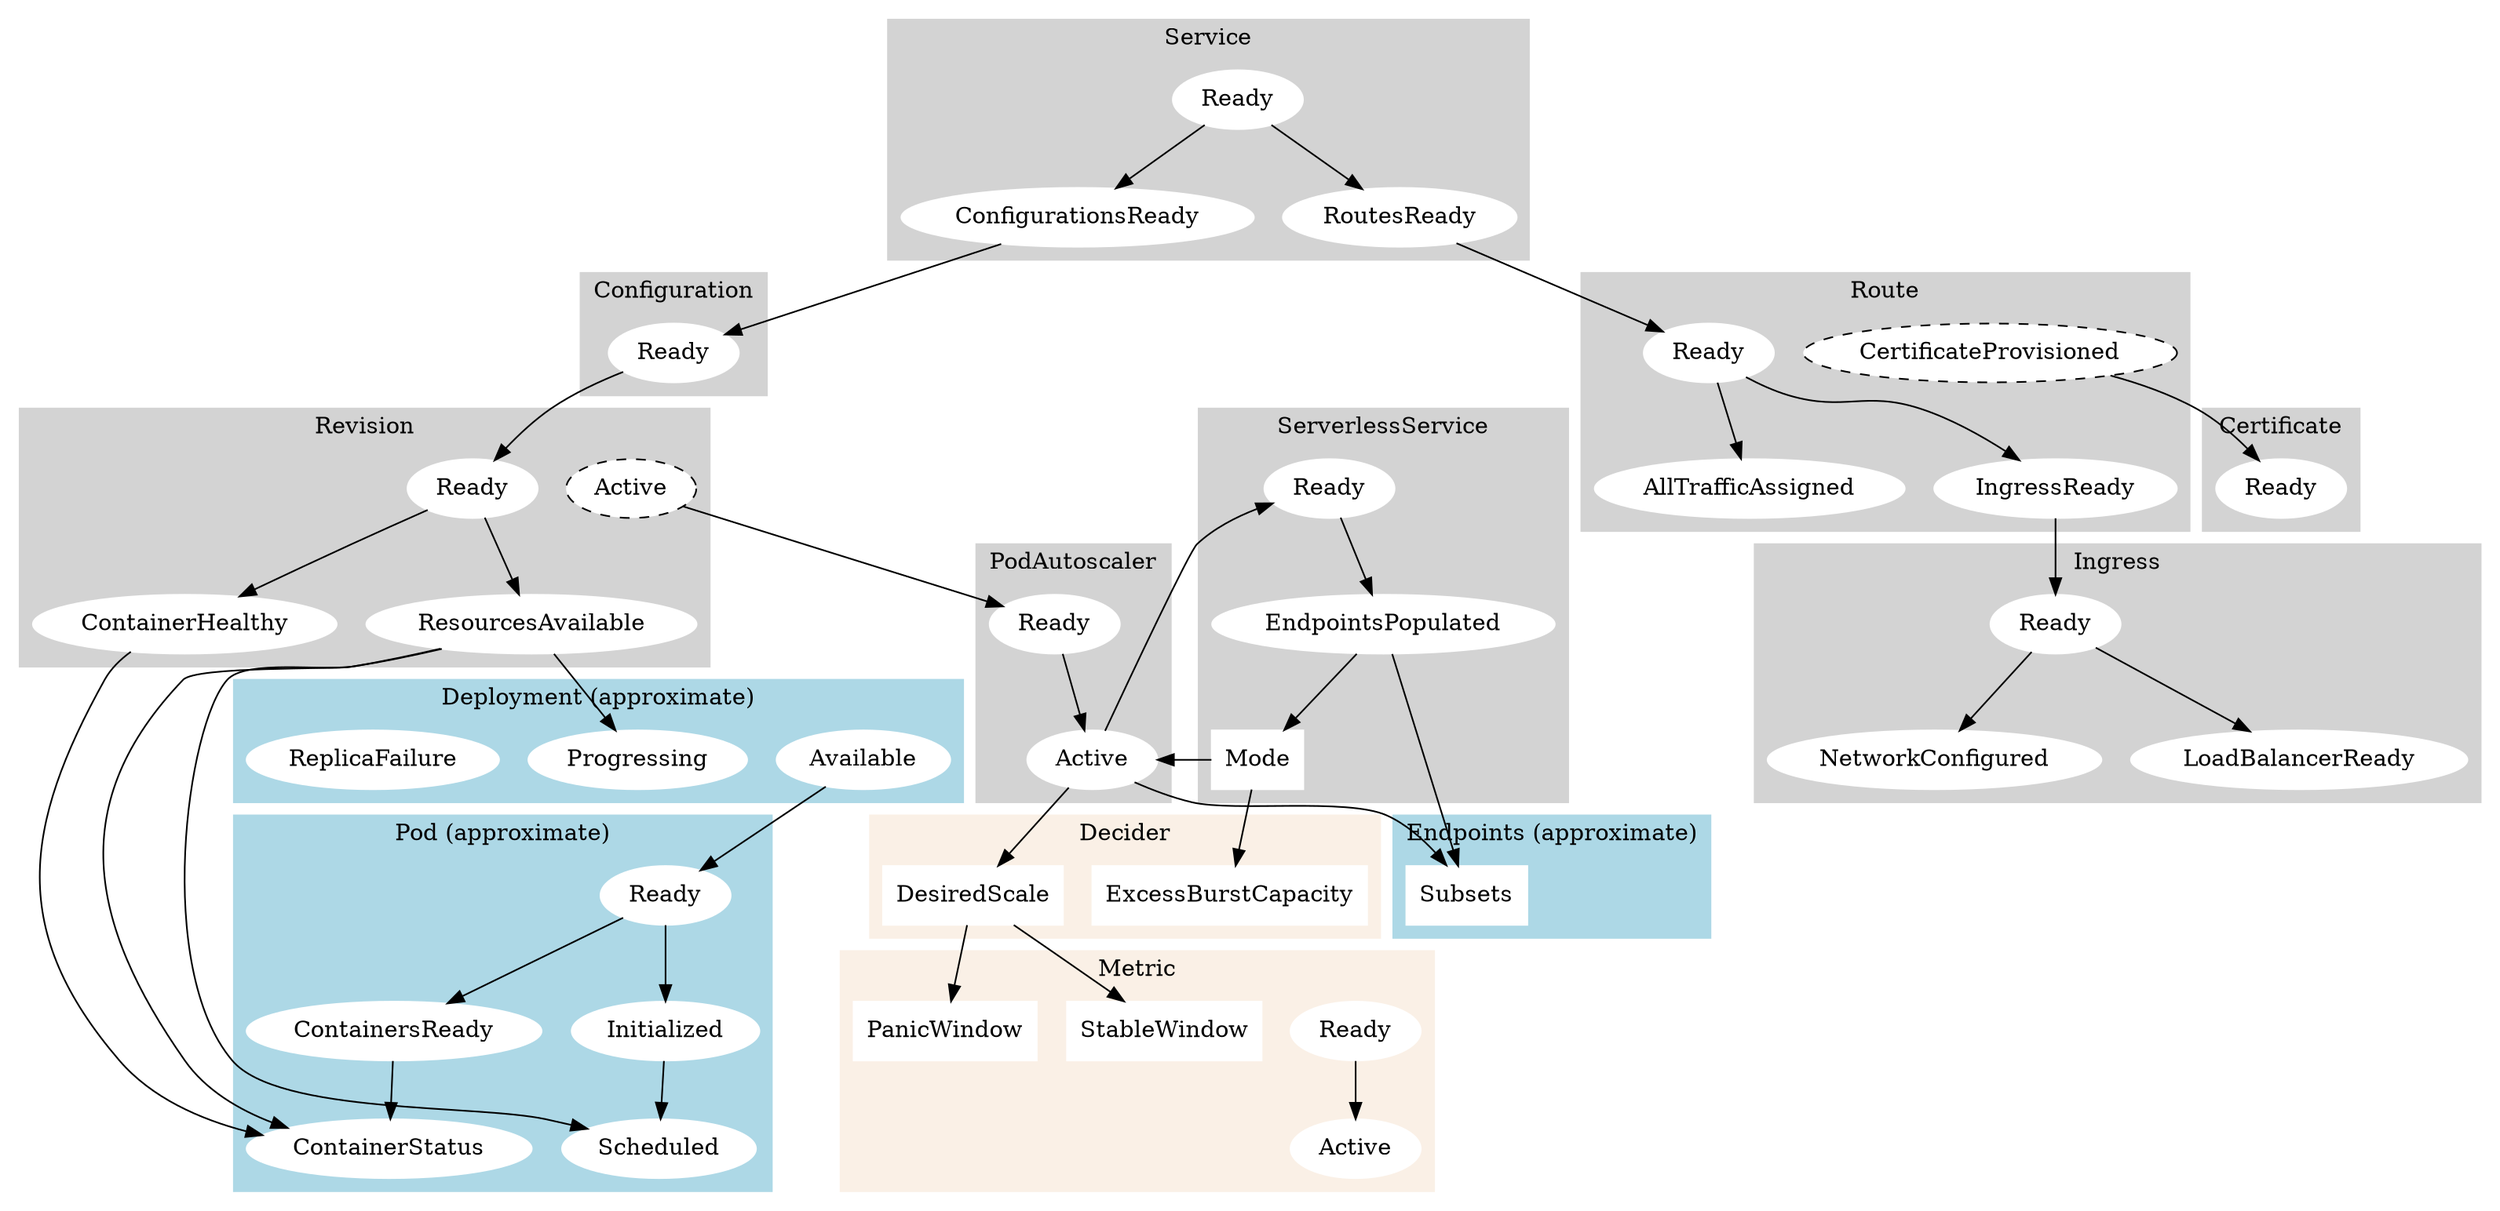 digraph lifecycle {
  graph [style=filled,color=lightgrey]
  node [style=filled,color=white];

  subgraph cluster_service {
    label = "Service";
    href="https://godoc.org/github.com/knative/serving/pkg/apis/serving/v1alpha1#ServiceStatus"

    ServiceConditionReady [label=Ready, href="https://godoc.org/github.com/knative/serving/pkg/apis/serving/v1alpha1#ServiceConditionReady"]
    ServiceConditionConfigurationsReady [label=ConfigurationsReady, href="https://godoc.org/github.com/knative/serving/pkg/apis/serving/v1alpha1#ServiceConditionConfigurationsReady"]
    ServiceConditionRoutesReady [label=RoutesReady, href="https://godoc.org/github.com/knative/serving/pkg/apis/serving/v1alpha1#ServiceConditionRoutesReady"]

    ServiceConditionReady -> ServiceConditionConfigurationsReady
    ServiceConditionReady -> ServiceConditionRoutesReady
  }

  subgraph cluster_route {
    label = "Route";
    href="https://godoc.org/github.com/knative/serving/pkg/apis/serving/v1alpha1#RouteStatus"

    RouteConditionReady [label=Ready, href="https://godoc.org/github.com/knative/serving/pkg/apis/serving/v1alpha1#RouteConditionReady"]
    RouteConditionAllTrafficAssigned [label=AllTrafficAssigned, href="https://godoc.org/github.com/knative/serving/pkg/apis/serving/v1alpha1#RouteConditionAllTrafficAssigned"]
    RouteConditionIngressReady [label=IngressReady, href="https://godoc.org/github.com/knative/serving/pkg/apis/serving/v1alpha1#RouteConditionIngressReady"]
    RouteConditionCertificateProvisioned [label=CertificateProvisioned,style="filled,dashed",fillcolor=white,color=black, href="https://godoc.org/github.com/knative/serving/pkg/apis/serving/v1alpha1#RouteConditionCertificateProvisioned"]

    RouteConditionReady -> RouteConditionAllTrafficAssigned
    RouteConditionReady -> RouteConditionIngressReady
  }

  subgraph cluster_configuration {
    label = "Configuration";
    href="https://godoc.org/github.com/knative/serving/pkg/apis/serving/v1alpha1#ConfigurationStatus"

    ConfigurationConditionReady [label=Ready, href="https://godoc.org/github.com/knative/serving/pkg/apis/serving/v1alpha1#ConfigurationConditionReady"]
  }

  subgraph cluster_revision {
    label = "Revision";
    href="https://godoc.org/github.com/knative/serving/pkg/apis/serving/v1alpha1#RevisionStatus"

    RevisionConditionReady [label=Ready, href="https://godoc.org/github.com/knative/serving/pkg/apis/serving/v1alpha1#RevisionConditionReady"]
    RevisionConditionResourcesAvailable [label=ResourcesAvailable, href="https://godoc.org/github.com/knative/serving/pkg/apis/serving/v1alpha1#RevisionConditionResourcesAvailable"]
    RevisionConditionContainerHealthy [label=ContainerHealthy, href="https://godoc.org/github.com/knative/serving/pkg/apis/serving/v1alpha1#RevisionConditionContainerHealthy"]
    RevisionConditionActive [label=Active,style="filled,dashed",fillcolor=white,color=black, href="https://godoc.org/github.com/knative/serving/pkg/apis/serving/v1alpha1#RevisionConditionActive"]

    RevisionConditionReady -> RevisionConditionResourcesAvailable
    RevisionConditionReady -> RevisionConditionContainerHealthy
  }

  subgraph cluster_ingress {
    label = "Ingress";
    href="https://godoc.org/github.com/knative/serving/pkg/apis/networking/v1alpha1#IngressStatus"

    IngressConditionReady [label=Ready, href="https://godoc.org/github.com/knative/serving/pkg/apis/networking/v1alpha1#IngressConditionReady"]
    IngressConditionNetworkConfigured [label=NetworkConfigured, href="https://godoc.org/github.com/knative/serving/pkg/apis/networking/v1alpha1#IngressConditionNetworkConfigured"]
    IngressConditionLoadBalancerReady [label=LoadBalancerReady, href="https://godoc.org/github.com/knative/serving/pkg/apis/networking/v1alpha1#IngressConditionLoadBalancerReady"]

    IngressConditionReady -> IngressConditionNetworkConfigured
    IngressConditionReady -> IngressConditionLoadBalancerReady
  }

  subgraph cluster_certificate {
    label = "Certificate";
    href="https://godoc.org/github.com/knative/serving/pkg/apis/networking/v1alpha1#CertificateStatus"

    CertificateConditionReady [label=Ready, href="https://godoc.org/github.com/knative/serving/pkg/apis/networking/v1alpha1#CertificateConditionReady"]
  }

  subgraph cluster_kpa {
    label = "PodAutoscaler";
    href="https://godoc.org/github.com/knative/serving/pkg/apis/autoscaling/v1alpha1#PodAutoscalerStatus"

    PodAutoscalerConditionReady [label=Ready, href="https://godoc.org/github.com/knative/serving/pkg/apis/autoscaling/v1alpha1#PodAutoscalerConditionReady"]
    PodAutoscalerConditionActive [label=Active, href="https://godoc.org/github.com/knative/serving/pkg/apis/autoscaling/v1alpha1#PodAutoscalerConditionActive"]

    PodAutoscalerConditionReady -> PodAutoscalerConditionActive
  }

  subgraph cluster_decider {
    label = "Decider";
    href="https://godoc.org/github.com/knative/serving/pkg/autoscaler#DeciderStatus"
    style = filled
    color = linen

    DeciderDesiredScale [label=DesiredScale, shape=box, href="https://godoc.org/github.com/knative/serving/pkg/autoscaler#DeciderStatus.DesiredScale"]
    DeciderExcessBurstCapacity [label=ExcessBurstCapacity, shape=box, href="https://godoc.org/github.com/knative/serving/pkg/autoscaler#DeciderStatus.ExcessBurstCapacity"]
  }

  subgraph cluster_metric {
    label = "Metric";
    href="https://godoc.org/github.com/knative/serving/pkg/apis/autoscaling/v1alpha1#MetricStatus"
    style = filled
    color = linen

    MetricConditionReady [label=Ready, href="https://godoc.org/github.com/knative/serving/pkg/apis/autoscaling/v1alpha1#MetricConditionReady"]
    MetricConditionActive [label=Active, href="https://godoc.org/github.com/knative/serving/pkg/apis/autoscaling/v1alpha1#MetricConditionActive"]

    MetricStableWindow [label=StableWindow, shape=box, href="https://godoc.org/github.com/knative/serving/pkg/apis/autoscaling/v1alpha1#MetricStableWindow"]
    MetricPanicWindow [label=PanicWindow, shape=box, href="https://godoc.org/github.com/knative/serving/pkg/apis/autoscaling/v1alpha1#MetricPanicWindow"]

    MetricConditionReady -> MetricConditionActive
  }

  subgraph cluster_sks {
    label = "ServerlessService";
    href="https://godoc.org/github.com/knative/serving/pkg/apis/networking/v1alpha1#ServerlessServiceStatus"

    ServerlessServiceConditionReady [label=Ready, href="https://godoc.org/github.com/knative/serving/pkg/apis/networking/v1alpha1#ServerlessServiceConditionReady"]
    ServerlessServiceConditionEndspointsPopulated [label=EndpointsPopulated, href="https://godoc.org/github.com/knative/serving/pkg/apis/networking/v1alpha1#ServerlessServiceConditionEndspointsPopulated"]
    ServerlessServiceMode [label=Mode, shape=box, href="https://godoc.org/github.com/knative/serving/pkg/apis/networking/v1alpha1#ServerlessServiceSpec.Mode"]

    ServerlessServiceConditionReady -> ServerlessServiceConditionEndspointsPopulated
    ServerlessServiceConditionEndspointsPopulated -> ServerlessServiceMode
  }

  subgraph cluster_pods {
    label = "Pod (approximate)";
    href = "https://godoc.org/k8s.io/api/core/v1#PodStatus"
    style = filled
    color = lightblue
    PodReady [label=Ready, href="https://godoc.org/k8s.io/api/core/v1#PodReady"]
    PodScheduled [label=Scheduled, href="https://godoc.org/k8s.io/api/core/v1#PodScheduled"]
    PodInitialized [label=Initialized, href="https://godoc.org/k8s.io/api/core/v1#PodInitialized"]
    ContainersReady [label=ContainersReady, href="https://godoc.org/k8s.io/api/core/v1#ContainersReady"]
    ContainerStatus [label=ContainerStatus, href="https://godoc.org/k8s.io/api/core/v1#ContainerStatus"]

    PodReady -> ContainersReady
    PodReady -> PodInitialized
    PodInitialized -> PodScheduled

    ContainersReady -> ContainerStatus
  }

  subgraph cluster_deployment {
    label = "Deployment (approximate)";
    href = "https://godoc.org/k8s.io/api/apps/v1#DeploymentStatus"
    style = filled
    color = lightblue

    DeploymentAvailable [label=Available, href="https://godoc.org/k8s.io/api/apps/v1#DeploymentAvailable"]
    DeploymentProgressing [label=Progressing, href="https://godoc.org/k8s.io/api/apps/v1#DeploymentProgressing"]
    DeploymentReplicaFailure [label=ReplicaFailure, href="https://godoc.org/k8s.io/api/apps/v1#DeploymentReplicaFailure"]
  }

  subgraph cluster_endpoints {
    label = "Endpoints (approximate)";
    href = "https://godoc.org/k8s.io/kubernetes/pkg/apis/core#Endpoints"
    style = filled
    color = lightblue

    EndpointsSubsets [label=Subsets, shape=box, href="https://godoc.org/k8s.io/kubernetes/pkg/apis/core#Endpoints.Subsets"]
  }

  ServiceConditionConfigurationsReady -> ConfigurationConditionReady
  ServiceConditionRoutesReady -> RouteConditionReady

  RouteConditionCertificateProvisioned -> CertificateConditionReady
  RouteConditionIngressReady -> IngressConditionReady

  ConfigurationConditionReady -> RevisionConditionReady

  RevisionConditionActive -> PodAutoscalerConditionReady
  RevisionConditionContainerHealthy -> ContainerStatus
  RevisionConditionResourcesAvailable -> ContainerStatus
  RevisionConditionResourcesAvailable -> PodScheduled
  RevisionConditionResourcesAvailable -> DeploymentProgressing

  PodAutoscalerConditionActive -> ServerlessServiceConditionReady
  PodAutoscalerConditionActive -> DeciderDesiredScale
  PodAutoscalerConditionActive -> EndpointsSubsets

  DeciderDesiredScale -> MetricStableWindow
  DeciderDesiredScale -> MetricPanicWindow

  ServerlessServiceConditionEndspointsPopulated -> EndpointsSubsets
  ServerlessServiceMode -> PodAutoscalerConditionActive
  ServerlessServiceMode -> DeciderExcessBurstCapacity

  DeploymentAvailable -> PodReady
}
